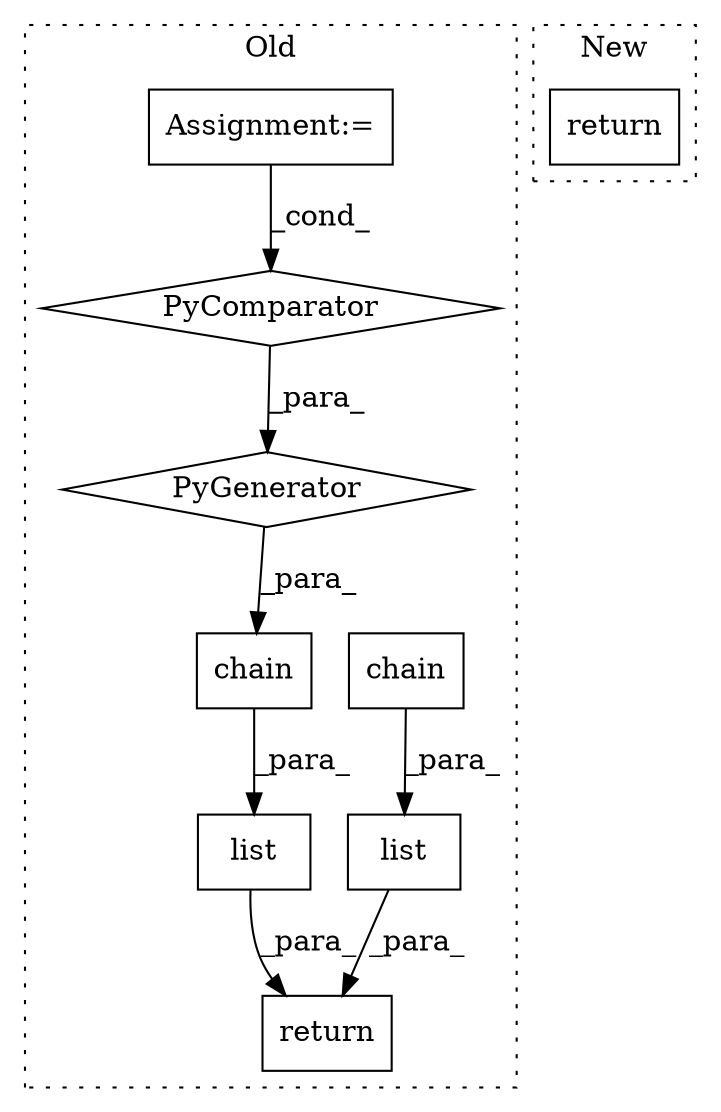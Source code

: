 digraph G {
subgraph cluster0 {
1 [label="chain" a="32" s="8553,8568" l="6,1" shape="box"];
3 [label="return" a="41" s="8695" l="12" shape="box"];
4 [label="Assignment:=" a="7" s="8326" l="32" shape="box"];
5 [label="list" a="32" s="8669,8688" l="5,1" shape="box"];
6 [label="chain" a="32" s="8606,8626" l="6,1" shape="box"];
7 [label="list" a="32" s="8591,8627" l="5,1" shape="box"];
8 [label="PyGenerator" a="107" s="8390" l="139" shape="diamond"];
9 [label="PyComparator" a="113" s="8482" l="41" shape="diamond"];
label = "Old";
style="dotted";
}
subgraph cluster1 {
2 [label="return" a="41" s="7687" l="7" shape="box"];
label = "New";
style="dotted";
}
1 -> 5 [label="_para_"];
4 -> 9 [label="_cond_"];
5 -> 3 [label="_para_"];
6 -> 7 [label="_para_"];
7 -> 3 [label="_para_"];
8 -> 6 [label="_para_"];
9 -> 8 [label="_para_"];
}